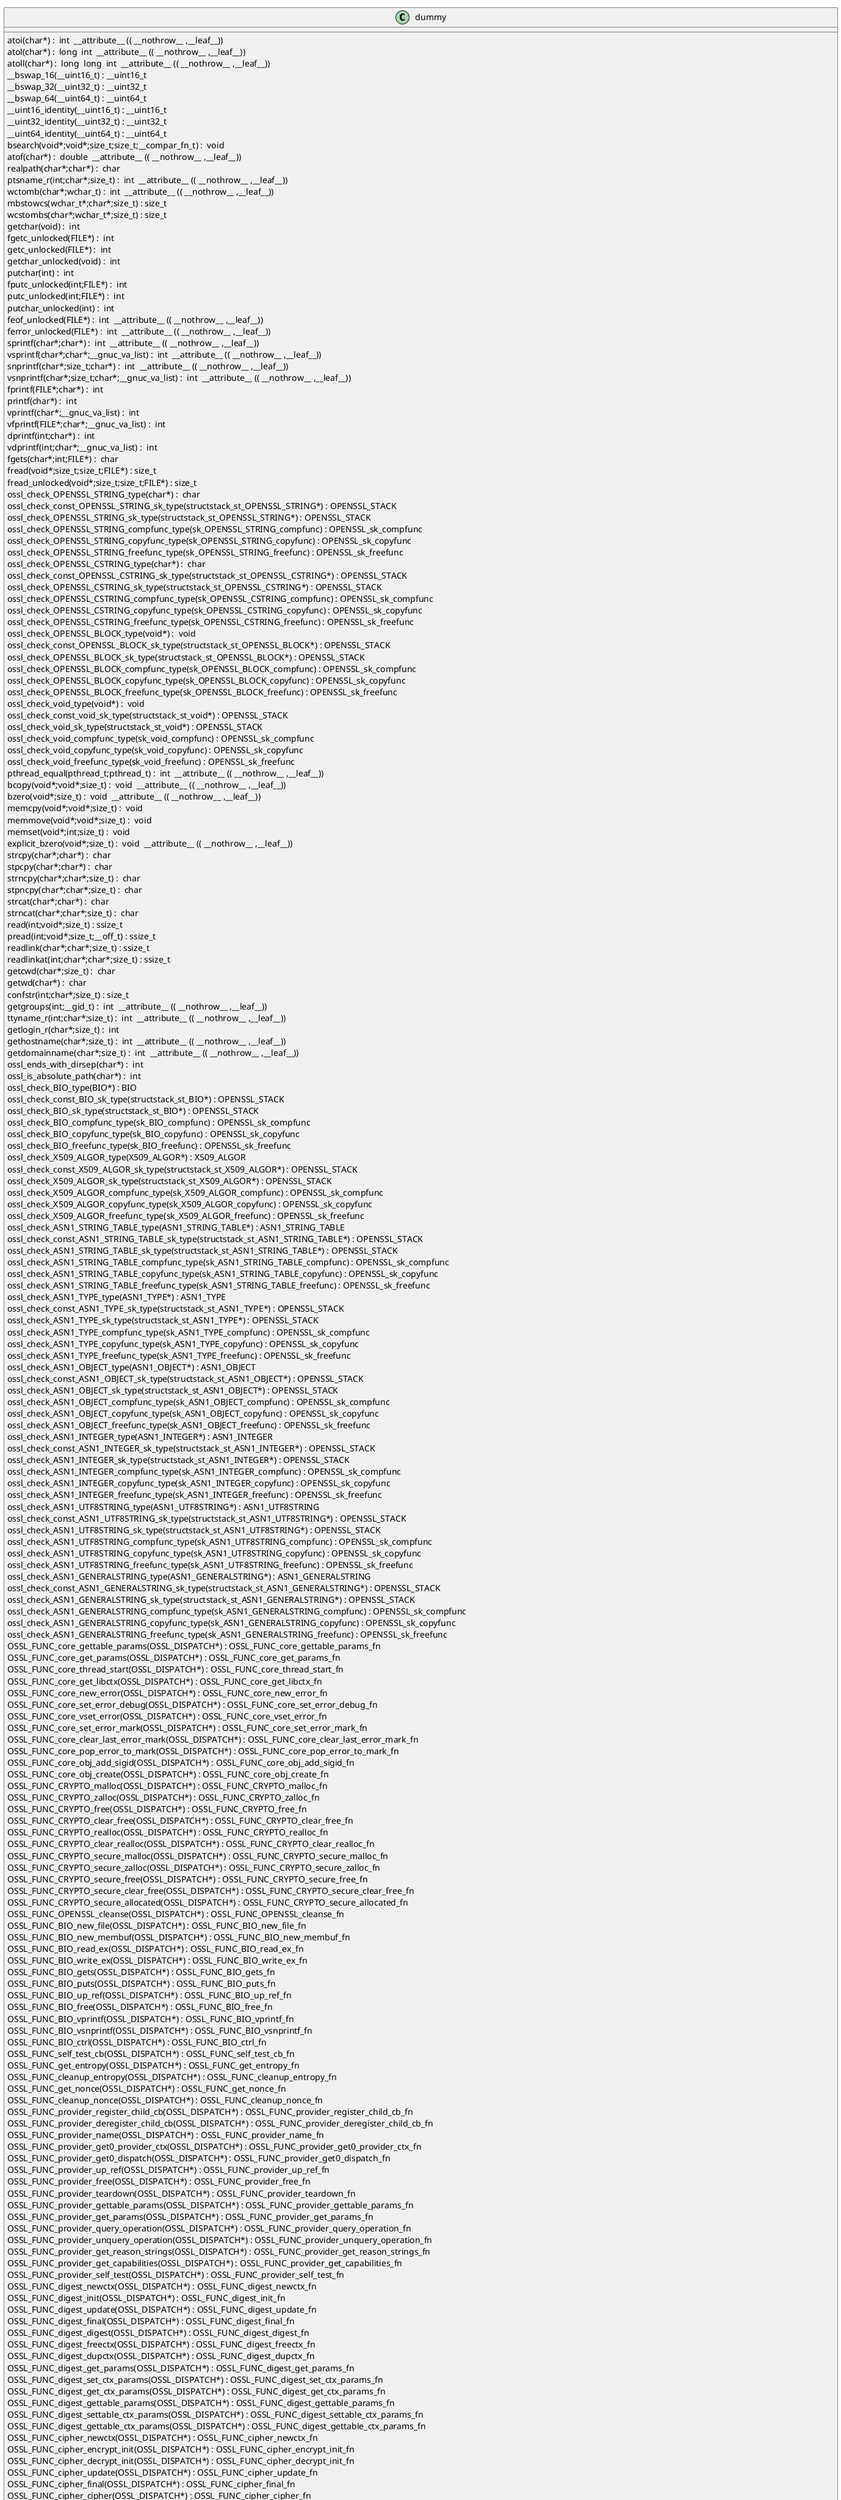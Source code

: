 @startuml
!pragma layout smetana
class dummy {
atoi(char*) :  int  __attribute__ (( __nothrow__ ,__leaf__)) [[[./../.././qc/crypto/threads_pthread.c.html#191]]]
atol(char*) :  long  int  __attribute__ (( __nothrow__ ,__leaf__)) [[[./../.././qc/crypto/threads_pthread.c.html#196]]]
atoll(char*) :  long  long  int  __attribute__ (( __nothrow__ ,__leaf__)) [[[./../.././qc/crypto/threads_pthread.c.html#203]]]
__bswap_16(__uint16_t) : __uint16_t [[[./../.././qc/crypto/threads_pthread.c.html#503]]]
__bswap_32(__uint32_t) : __uint32_t [[[./../.././qc/crypto/threads_pthread.c.html#518]]]
__bswap_64(__uint64_t) : __uint64_t [[[./../.././qc/crypto/threads_pthread.c.html#528]]]
__uint16_identity(__uint16_t) : __uint16_t [[[./../.././qc/crypto/threads_pthread.c.html#540]]]
__uint32_identity(__uint32_t) : __uint32_t [[[./../.././qc/crypto/threads_pthread.c.html#546]]]
__uint64_identity(__uint64_t) : __uint64_t [[[./../.././qc/crypto/threads_pthread.c.html#552]]]
bsearch(void*;void*;size_t;size_t;__compar_fn_t) :  void  [[[./../.././qc/crypto/threads_pthread.c.html#1220]]]
atof(char*) :  double  __attribute__ (( __nothrow__ ,__leaf__)) [[[./../.././qc/crypto/threads_pthread.c.html#1]]]
realpath(char*;char*) :  char  [[[./../.././qc/crypto/threads_pthread.c.html#1]]]
ptsname_r(int;char*;size_t) :  int  __attribute__ (( __nothrow__ ,__leaf__)) [[[./../.././qc/crypto/threads_pthread.c.html#1]]]
wctomb(char*;wchar_t) :  int  __attribute__ (( __nothrow__ ,__leaf__)) [[[./../.././qc/crypto/threads_pthread.c.html#1]]]
mbstowcs(wchar_t*;char*;size_t) : size_t [[[./../.././qc/crypto/threads_pthread.c.html#1]]]
wcstombs(char*;wchar_t*;size_t) : size_t [[[./../.././qc/crypto/threads_pthread.c.html#1]]]
getchar(void) :  int  [[[./../.././qc/crypto/threads_pthread.c.html#1]]]
fgetc_unlocked(FILE*) :  int  [[[./../.././qc/crypto/threads_pthread.c.html#1]]]
getc_unlocked(FILE*) :  int  [[[./../.././qc/crypto/threads_pthread.c.html#1]]]
getchar_unlocked(void) :  int  [[[./../.././qc/crypto/threads_pthread.c.html#1]]]
putchar(int) :  int  [[[./../.././qc/crypto/threads_pthread.c.html#1]]]
fputc_unlocked(int;FILE*) :  int  [[[./../.././qc/crypto/threads_pthread.c.html#1]]]
putc_unlocked(int;FILE*) :  int  [[[./../.././qc/crypto/threads_pthread.c.html#1]]]
putchar_unlocked(int) :  int  [[[./../.././qc/crypto/threads_pthread.c.html#1]]]
feof_unlocked(FILE*) :  int  __attribute__ (( __nothrow__ ,__leaf__)) [[[./../.././qc/crypto/threads_pthread.c.html#1]]]
ferror_unlocked(FILE*) :  int  __attribute__ (( __nothrow__ ,__leaf__)) [[[./../.././qc/crypto/threads_pthread.c.html#1]]]
sprintf(char*;char*) :  int  __attribute__ (( __nothrow__ ,__leaf__)) [[[./../.././qc/crypto/threads_pthread.c.html#1]]]
vsprintf(char*;char*;__gnuc_va_list) :  int  __attribute__ (( __nothrow__ ,__leaf__)) [[[./../.././qc/crypto/threads_pthread.c.html#1]]]
snprintf(char*;size_t;char*) :  int  __attribute__ (( __nothrow__ ,__leaf__)) [[[./../.././qc/crypto/threads_pthread.c.html#1]]]
vsnprintf(char*;size_t;char*;__gnuc_va_list) :  int  __attribute__ (( __nothrow__ ,__leaf__)) [[[./../.././qc/crypto/threads_pthread.c.html#1]]]
fprintf(FILE*;char*) :  int  [[[./../.././qc/crypto/threads_pthread.c.html#1]]]
printf(char*) :  int  [[[./../.././qc/crypto/threads_pthread.c.html#1]]]
vprintf(char*;__gnuc_va_list) :  int  [[[./../.././qc/crypto/threads_pthread.c.html#1]]]
vfprintf(FILE*;char*;__gnuc_va_list) :  int  [[[./../.././qc/crypto/threads_pthread.c.html#1]]]
dprintf(int;char*) :  int  [[[./../.././qc/crypto/threads_pthread.c.html#1]]]
vdprintf(int;char*;__gnuc_va_list) :  int  [[[./../.././qc/crypto/threads_pthread.c.html#1]]]
fgets(char*;int;FILE*) :  char  [[[./../.././qc/crypto/threads_pthread.c.html#1]]]
fread(void*;size_t;size_t;FILE*) : size_t [[[./../.././qc/crypto/threads_pthread.c.html#1]]]
fread_unlocked(void*;size_t;size_t;FILE*) : size_t [[[./../.././qc/crypto/threads_pthread.c.html#1]]]
ossl_check_OPENSSL_STRING_type(char*) :  char  [[[./../.././qc/crypto/threads_pthread.c.html#1]]]
ossl_check_const_OPENSSL_STRING_sk_type(structstack_st_OPENSSL_STRING*) : OPENSSL_STACK [[[./../.././qc/crypto/threads_pthread.c.html#1]]]
ossl_check_OPENSSL_STRING_sk_type(structstack_st_OPENSSL_STRING*) : OPENSSL_STACK [[[./../.././qc/crypto/threads_pthread.c.html#1]]]
ossl_check_OPENSSL_STRING_compfunc_type(sk_OPENSSL_STRING_compfunc) : OPENSSL_sk_compfunc [[[./../.././qc/crypto/threads_pthread.c.html#1]]]
ossl_check_OPENSSL_STRING_copyfunc_type(sk_OPENSSL_STRING_copyfunc) : OPENSSL_sk_copyfunc [[[./../.././qc/crypto/threads_pthread.c.html#1]]]
ossl_check_OPENSSL_STRING_freefunc_type(sk_OPENSSL_STRING_freefunc) : OPENSSL_sk_freefunc [[[./../.././qc/crypto/threads_pthread.c.html#1]]]
ossl_check_OPENSSL_CSTRING_type(char*) :  char  [[[./../.././qc/crypto/threads_pthread.c.html#1]]]
ossl_check_const_OPENSSL_CSTRING_sk_type(structstack_st_OPENSSL_CSTRING*) : OPENSSL_STACK [[[./../.././qc/crypto/threads_pthread.c.html#1]]]
ossl_check_OPENSSL_CSTRING_sk_type(structstack_st_OPENSSL_CSTRING*) : OPENSSL_STACK [[[./../.././qc/crypto/threads_pthread.c.html#1]]]
ossl_check_OPENSSL_CSTRING_compfunc_type(sk_OPENSSL_CSTRING_compfunc) : OPENSSL_sk_compfunc [[[./../.././qc/crypto/threads_pthread.c.html#1]]]
ossl_check_OPENSSL_CSTRING_copyfunc_type(sk_OPENSSL_CSTRING_copyfunc) : OPENSSL_sk_copyfunc [[[./../.././qc/crypto/threads_pthread.c.html#1]]]
ossl_check_OPENSSL_CSTRING_freefunc_type(sk_OPENSSL_CSTRING_freefunc) : OPENSSL_sk_freefunc [[[./../.././qc/crypto/threads_pthread.c.html#1]]]
ossl_check_OPENSSL_BLOCK_type(void*) :  void  [[[./../.././qc/crypto/threads_pthread.c.html#1]]]
ossl_check_const_OPENSSL_BLOCK_sk_type(structstack_st_OPENSSL_BLOCK*) : OPENSSL_STACK [[[./../.././qc/crypto/threads_pthread.c.html#1]]]
ossl_check_OPENSSL_BLOCK_sk_type(structstack_st_OPENSSL_BLOCK*) : OPENSSL_STACK [[[./../.././qc/crypto/threads_pthread.c.html#1]]]
ossl_check_OPENSSL_BLOCK_compfunc_type(sk_OPENSSL_BLOCK_compfunc) : OPENSSL_sk_compfunc [[[./../.././qc/crypto/threads_pthread.c.html#1]]]
ossl_check_OPENSSL_BLOCK_copyfunc_type(sk_OPENSSL_BLOCK_copyfunc) : OPENSSL_sk_copyfunc [[[./../.././qc/crypto/threads_pthread.c.html#1]]]
ossl_check_OPENSSL_BLOCK_freefunc_type(sk_OPENSSL_BLOCK_freefunc) : OPENSSL_sk_freefunc [[[./../.././qc/crypto/threads_pthread.c.html#1]]]
ossl_check_void_type(void*) :  void  [[[./../.././qc/crypto/threads_pthread.c.html#1]]]
ossl_check_const_void_sk_type(structstack_st_void*) : OPENSSL_STACK [[[./../.././qc/crypto/threads_pthread.c.html#1]]]
ossl_check_void_sk_type(structstack_st_void*) : OPENSSL_STACK [[[./../.././qc/crypto/threads_pthread.c.html#1]]]
ossl_check_void_compfunc_type(sk_void_compfunc) : OPENSSL_sk_compfunc [[[./../.././qc/crypto/threads_pthread.c.html#1]]]
ossl_check_void_copyfunc_type(sk_void_copyfunc) : OPENSSL_sk_copyfunc [[[./../.././qc/crypto/threads_pthread.c.html#1]]]
ossl_check_void_freefunc_type(sk_void_freefunc) : OPENSSL_sk_freefunc [[[./../.././qc/crypto/threads_pthread.c.html#1]]]
pthread_equal(pthread_t;pthread_t) :  int  __attribute__ (( __nothrow__ ,__leaf__)) [[[./../.././qc/crypto/threads_pthread.c.html#1]]]
bcopy(void*;void*;size_t) :  void  __attribute__ (( __nothrow__ ,__leaf__)) [[[./../.././qc/crypto/threads_pthread.c.html#1]]]
bzero(void*;size_t) :  void  __attribute__ (( __nothrow__ ,__leaf__)) [[[./../.././qc/crypto/threads_pthread.c.html#1]]]
memcpy(void*;void*;size_t) :  void  [[[./../.././qc/crypto/threads_pthread.c.html#1]]]
memmove(void*;void*;size_t) :  void  [[[./../.././qc/crypto/threads_pthread.c.html#1]]]
memset(void*;int;size_t) :  void  [[[./../.././qc/crypto/threads_pthread.c.html#1]]]
explicit_bzero(void*;size_t) :  void  __attribute__ (( __nothrow__ ,__leaf__)) [[[./../.././qc/crypto/threads_pthread.c.html#1]]]
strcpy(char*;char*) :  char  [[[./../.././qc/crypto/threads_pthread.c.html#1]]]
stpcpy(char*;char*) :  char  [[[./../.././qc/crypto/threads_pthread.c.html#1]]]
strncpy(char*;char*;size_t) :  char  [[[./../.././qc/crypto/threads_pthread.c.html#1]]]
stpncpy(char*;char*;size_t) :  char  [[[./../.././qc/crypto/threads_pthread.c.html#1]]]
strcat(char*;char*) :  char  [[[./../.././qc/crypto/threads_pthread.c.html#1]]]
strncat(char*;char*;size_t) :  char  [[[./../.././qc/crypto/threads_pthread.c.html#1]]]
read(int;void*;size_t) : ssize_t [[[./../.././qc/crypto/threads_pthread.c.html#1]]]
pread(int;void*;size_t;__off_t) : ssize_t [[[./../.././qc/crypto/threads_pthread.c.html#1]]]
readlink(char*;char*;size_t) : ssize_t [[[./../.././qc/crypto/threads_pthread.c.html#1]]]
readlinkat(int;char*;char*;size_t) : ssize_t [[[./../.././qc/crypto/threads_pthread.c.html#1]]]
getcwd(char*;size_t) :  char  [[[./../.././qc/crypto/threads_pthread.c.html#1]]]
getwd(char*) :  char  [[[./../.././qc/crypto/threads_pthread.c.html#1]]]
confstr(int;char*;size_t) : size_t [[[./../.././qc/crypto/threads_pthread.c.html#1]]]
getgroups(int;__gid_t) :  int  __attribute__ (( __nothrow__ ,__leaf__)) [[[./../.././qc/crypto/threads_pthread.c.html#1]]]
ttyname_r(int;char*;size_t) :  int  __attribute__ (( __nothrow__ ,__leaf__)) [[[./../.././qc/crypto/threads_pthread.c.html#1]]]
getlogin_r(char*;size_t) :  int  [[[./../.././qc/crypto/threads_pthread.c.html#1]]]
gethostname(char*;size_t) :  int  __attribute__ (( __nothrow__ ,__leaf__)) [[[./../.././qc/crypto/threads_pthread.c.html#1]]]
getdomainname(char*;size_t) :  int  __attribute__ (( __nothrow__ ,__leaf__)) [[[./../.././qc/crypto/threads_pthread.c.html#1]]]
ossl_ends_with_dirsep(char*) :  int  [[[./../.././qc/crypto/threads_pthread.c.html#1]]]
ossl_is_absolute_path(char*) :  int  [[[./../.././qc/crypto/threads_pthread.c.html#1]]]
ossl_check_BIO_type(BIO*) : BIO [[[./../.././qc/crypto/threads_pthread.c.html#1]]]
ossl_check_const_BIO_sk_type(structstack_st_BIO*) : OPENSSL_STACK [[[./../.././qc/crypto/threads_pthread.c.html#1]]]
ossl_check_BIO_sk_type(structstack_st_BIO*) : OPENSSL_STACK [[[./../.././qc/crypto/threads_pthread.c.html#1]]]
ossl_check_BIO_compfunc_type(sk_BIO_compfunc) : OPENSSL_sk_compfunc [[[./../.././qc/crypto/threads_pthread.c.html#1]]]
ossl_check_BIO_copyfunc_type(sk_BIO_copyfunc) : OPENSSL_sk_copyfunc [[[./../.././qc/crypto/threads_pthread.c.html#1]]]
ossl_check_BIO_freefunc_type(sk_BIO_freefunc) : OPENSSL_sk_freefunc [[[./../.././qc/crypto/threads_pthread.c.html#1]]]
ossl_check_X509_ALGOR_type(X509_ALGOR*) : X509_ALGOR [[[./../.././qc/crypto/threads_pthread.c.html#1]]]
ossl_check_const_X509_ALGOR_sk_type(structstack_st_X509_ALGOR*) : OPENSSL_STACK [[[./../.././qc/crypto/threads_pthread.c.html#1]]]
ossl_check_X509_ALGOR_sk_type(structstack_st_X509_ALGOR*) : OPENSSL_STACK [[[./../.././qc/crypto/threads_pthread.c.html#1]]]
ossl_check_X509_ALGOR_compfunc_type(sk_X509_ALGOR_compfunc) : OPENSSL_sk_compfunc [[[./../.././qc/crypto/threads_pthread.c.html#1]]]
ossl_check_X509_ALGOR_copyfunc_type(sk_X509_ALGOR_copyfunc) : OPENSSL_sk_copyfunc [[[./../.././qc/crypto/threads_pthread.c.html#1]]]
ossl_check_X509_ALGOR_freefunc_type(sk_X509_ALGOR_freefunc) : OPENSSL_sk_freefunc [[[./../.././qc/crypto/threads_pthread.c.html#1]]]
ossl_check_ASN1_STRING_TABLE_type(ASN1_STRING_TABLE*) : ASN1_STRING_TABLE [[[./../.././qc/crypto/threads_pthread.c.html#1]]]
ossl_check_const_ASN1_STRING_TABLE_sk_type(structstack_st_ASN1_STRING_TABLE*) : OPENSSL_STACK [[[./../.././qc/crypto/threads_pthread.c.html#1]]]
ossl_check_ASN1_STRING_TABLE_sk_type(structstack_st_ASN1_STRING_TABLE*) : OPENSSL_STACK [[[./../.././qc/crypto/threads_pthread.c.html#1]]]
ossl_check_ASN1_STRING_TABLE_compfunc_type(sk_ASN1_STRING_TABLE_compfunc) : OPENSSL_sk_compfunc [[[./../.././qc/crypto/threads_pthread.c.html#1]]]
ossl_check_ASN1_STRING_TABLE_copyfunc_type(sk_ASN1_STRING_TABLE_copyfunc) : OPENSSL_sk_copyfunc [[[./../.././qc/crypto/threads_pthread.c.html#1]]]
ossl_check_ASN1_STRING_TABLE_freefunc_type(sk_ASN1_STRING_TABLE_freefunc) : OPENSSL_sk_freefunc [[[./../.././qc/crypto/threads_pthread.c.html#1]]]
ossl_check_ASN1_TYPE_type(ASN1_TYPE*) : ASN1_TYPE [[[./../.././qc/crypto/threads_pthread.c.html#1]]]
ossl_check_const_ASN1_TYPE_sk_type(structstack_st_ASN1_TYPE*) : OPENSSL_STACK [[[./../.././qc/crypto/threads_pthread.c.html#1]]]
ossl_check_ASN1_TYPE_sk_type(structstack_st_ASN1_TYPE*) : OPENSSL_STACK [[[./../.././qc/crypto/threads_pthread.c.html#1]]]
ossl_check_ASN1_TYPE_compfunc_type(sk_ASN1_TYPE_compfunc) : OPENSSL_sk_compfunc [[[./../.././qc/crypto/threads_pthread.c.html#1]]]
ossl_check_ASN1_TYPE_copyfunc_type(sk_ASN1_TYPE_copyfunc) : OPENSSL_sk_copyfunc [[[./../.././qc/crypto/threads_pthread.c.html#1]]]
ossl_check_ASN1_TYPE_freefunc_type(sk_ASN1_TYPE_freefunc) : OPENSSL_sk_freefunc [[[./../.././qc/crypto/threads_pthread.c.html#1]]]
ossl_check_ASN1_OBJECT_type(ASN1_OBJECT*) : ASN1_OBJECT [[[./../.././qc/crypto/threads_pthread.c.html#1]]]
ossl_check_const_ASN1_OBJECT_sk_type(structstack_st_ASN1_OBJECT*) : OPENSSL_STACK [[[./../.././qc/crypto/threads_pthread.c.html#1]]]
ossl_check_ASN1_OBJECT_sk_type(structstack_st_ASN1_OBJECT*) : OPENSSL_STACK [[[./../.././qc/crypto/threads_pthread.c.html#1]]]
ossl_check_ASN1_OBJECT_compfunc_type(sk_ASN1_OBJECT_compfunc) : OPENSSL_sk_compfunc [[[./../.././qc/crypto/threads_pthread.c.html#1]]]
ossl_check_ASN1_OBJECT_copyfunc_type(sk_ASN1_OBJECT_copyfunc) : OPENSSL_sk_copyfunc [[[./../.././qc/crypto/threads_pthread.c.html#1]]]
ossl_check_ASN1_OBJECT_freefunc_type(sk_ASN1_OBJECT_freefunc) : OPENSSL_sk_freefunc [[[./../.././qc/crypto/threads_pthread.c.html#1]]]
ossl_check_ASN1_INTEGER_type(ASN1_INTEGER*) : ASN1_INTEGER [[[./../.././qc/crypto/threads_pthread.c.html#1]]]
ossl_check_const_ASN1_INTEGER_sk_type(structstack_st_ASN1_INTEGER*) : OPENSSL_STACK [[[./../.././qc/crypto/threads_pthread.c.html#1]]]
ossl_check_ASN1_INTEGER_sk_type(structstack_st_ASN1_INTEGER*) : OPENSSL_STACK [[[./../.././qc/crypto/threads_pthread.c.html#1]]]
ossl_check_ASN1_INTEGER_compfunc_type(sk_ASN1_INTEGER_compfunc) : OPENSSL_sk_compfunc [[[./../.././qc/crypto/threads_pthread.c.html#1]]]
ossl_check_ASN1_INTEGER_copyfunc_type(sk_ASN1_INTEGER_copyfunc) : OPENSSL_sk_copyfunc [[[./../.././qc/crypto/threads_pthread.c.html#1]]]
ossl_check_ASN1_INTEGER_freefunc_type(sk_ASN1_INTEGER_freefunc) : OPENSSL_sk_freefunc [[[./../.././qc/crypto/threads_pthread.c.html#1]]]
ossl_check_ASN1_UTF8STRING_type(ASN1_UTF8STRING*) : ASN1_UTF8STRING [[[./../.././qc/crypto/threads_pthread.c.html#1]]]
ossl_check_const_ASN1_UTF8STRING_sk_type(structstack_st_ASN1_UTF8STRING*) : OPENSSL_STACK [[[./../.././qc/crypto/threads_pthread.c.html#1]]]
ossl_check_ASN1_UTF8STRING_sk_type(structstack_st_ASN1_UTF8STRING*) : OPENSSL_STACK [[[./../.././qc/crypto/threads_pthread.c.html#1]]]
ossl_check_ASN1_UTF8STRING_compfunc_type(sk_ASN1_UTF8STRING_compfunc) : OPENSSL_sk_compfunc [[[./../.././qc/crypto/threads_pthread.c.html#1]]]
ossl_check_ASN1_UTF8STRING_copyfunc_type(sk_ASN1_UTF8STRING_copyfunc) : OPENSSL_sk_copyfunc [[[./../.././qc/crypto/threads_pthread.c.html#1]]]
ossl_check_ASN1_UTF8STRING_freefunc_type(sk_ASN1_UTF8STRING_freefunc) : OPENSSL_sk_freefunc [[[./../.././qc/crypto/threads_pthread.c.html#1]]]
ossl_check_ASN1_GENERALSTRING_type(ASN1_GENERALSTRING*) : ASN1_GENERALSTRING [[[./../.././qc/crypto/threads_pthread.c.html#1]]]
ossl_check_const_ASN1_GENERALSTRING_sk_type(structstack_st_ASN1_GENERALSTRING*) : OPENSSL_STACK [[[./../.././qc/crypto/threads_pthread.c.html#1]]]
ossl_check_ASN1_GENERALSTRING_sk_type(structstack_st_ASN1_GENERALSTRING*) : OPENSSL_STACK [[[./../.././qc/crypto/threads_pthread.c.html#1]]]
ossl_check_ASN1_GENERALSTRING_compfunc_type(sk_ASN1_GENERALSTRING_compfunc) : OPENSSL_sk_compfunc [[[./../.././qc/crypto/threads_pthread.c.html#1]]]
ossl_check_ASN1_GENERALSTRING_copyfunc_type(sk_ASN1_GENERALSTRING_copyfunc) : OPENSSL_sk_copyfunc [[[./../.././qc/crypto/threads_pthread.c.html#1]]]
ossl_check_ASN1_GENERALSTRING_freefunc_type(sk_ASN1_GENERALSTRING_freefunc) : OPENSSL_sk_freefunc [[[./../.././qc/crypto/threads_pthread.c.html#1]]]
OSSL_FUNC_core_gettable_params(OSSL_DISPATCH*) : OSSL_FUNC_core_gettable_params_fn [[[./../.././qc/crypto/threads_pthread.c.html#1]]]
OSSL_FUNC_core_get_params(OSSL_DISPATCH*) : OSSL_FUNC_core_get_params_fn [[[./../.././qc/crypto/threads_pthread.c.html#1]]]
OSSL_FUNC_core_thread_start(OSSL_DISPATCH*) : OSSL_FUNC_core_thread_start_fn [[[./../.././qc/crypto/threads_pthread.c.html#1]]]
OSSL_FUNC_core_get_libctx(OSSL_DISPATCH*) : OSSL_FUNC_core_get_libctx_fn [[[./../.././qc/crypto/threads_pthread.c.html#1]]]
OSSL_FUNC_core_new_error(OSSL_DISPATCH*) : OSSL_FUNC_core_new_error_fn [[[./../.././qc/crypto/threads_pthread.c.html#1]]]
OSSL_FUNC_core_set_error_debug(OSSL_DISPATCH*) : OSSL_FUNC_core_set_error_debug_fn [[[./../.././qc/crypto/threads_pthread.c.html#1]]]
OSSL_FUNC_core_vset_error(OSSL_DISPATCH*) : OSSL_FUNC_core_vset_error_fn [[[./../.././qc/crypto/threads_pthread.c.html#1]]]
OSSL_FUNC_core_set_error_mark(OSSL_DISPATCH*) : OSSL_FUNC_core_set_error_mark_fn [[[./../.././qc/crypto/threads_pthread.c.html#1]]]
OSSL_FUNC_core_clear_last_error_mark(OSSL_DISPATCH*) : OSSL_FUNC_core_clear_last_error_mark_fn [[[./../.././qc/crypto/threads_pthread.c.html#1]]]
OSSL_FUNC_core_pop_error_to_mark(OSSL_DISPATCH*) : OSSL_FUNC_core_pop_error_to_mark_fn [[[./../.././qc/crypto/threads_pthread.c.html#1]]]
OSSL_FUNC_core_obj_add_sigid(OSSL_DISPATCH*) : OSSL_FUNC_core_obj_add_sigid_fn [[[./../.././qc/crypto/threads_pthread.c.html#1]]]
OSSL_FUNC_core_obj_create(OSSL_DISPATCH*) : OSSL_FUNC_core_obj_create_fn [[[./../.././qc/crypto/threads_pthread.c.html#1]]]
OSSL_FUNC_CRYPTO_malloc(OSSL_DISPATCH*) : OSSL_FUNC_CRYPTO_malloc_fn [[[./../.././qc/crypto/threads_pthread.c.html#1]]]
OSSL_FUNC_CRYPTO_zalloc(OSSL_DISPATCH*) : OSSL_FUNC_CRYPTO_zalloc_fn [[[./../.././qc/crypto/threads_pthread.c.html#1]]]
OSSL_FUNC_CRYPTO_free(OSSL_DISPATCH*) : OSSL_FUNC_CRYPTO_free_fn [[[./../.././qc/crypto/threads_pthread.c.html#1]]]
OSSL_FUNC_CRYPTO_clear_free(OSSL_DISPATCH*) : OSSL_FUNC_CRYPTO_clear_free_fn [[[./../.././qc/crypto/threads_pthread.c.html#1]]]
OSSL_FUNC_CRYPTO_realloc(OSSL_DISPATCH*) : OSSL_FUNC_CRYPTO_realloc_fn [[[./../.././qc/crypto/threads_pthread.c.html#1]]]
OSSL_FUNC_CRYPTO_clear_realloc(OSSL_DISPATCH*) : OSSL_FUNC_CRYPTO_clear_realloc_fn [[[./../.././qc/crypto/threads_pthread.c.html#1]]]
OSSL_FUNC_CRYPTO_secure_malloc(OSSL_DISPATCH*) : OSSL_FUNC_CRYPTO_secure_malloc_fn [[[./../.././qc/crypto/threads_pthread.c.html#1]]]
OSSL_FUNC_CRYPTO_secure_zalloc(OSSL_DISPATCH*) : OSSL_FUNC_CRYPTO_secure_zalloc_fn [[[./../.././qc/crypto/threads_pthread.c.html#1]]]
OSSL_FUNC_CRYPTO_secure_free(OSSL_DISPATCH*) : OSSL_FUNC_CRYPTO_secure_free_fn [[[./../.././qc/crypto/threads_pthread.c.html#1]]]
OSSL_FUNC_CRYPTO_secure_clear_free(OSSL_DISPATCH*) : OSSL_FUNC_CRYPTO_secure_clear_free_fn [[[./../.././qc/crypto/threads_pthread.c.html#1]]]
OSSL_FUNC_CRYPTO_secure_allocated(OSSL_DISPATCH*) : OSSL_FUNC_CRYPTO_secure_allocated_fn [[[./../.././qc/crypto/threads_pthread.c.html#1]]]
OSSL_FUNC_OPENSSL_cleanse(OSSL_DISPATCH*) : OSSL_FUNC_OPENSSL_cleanse_fn [[[./../.././qc/crypto/threads_pthread.c.html#1]]]
OSSL_FUNC_BIO_new_file(OSSL_DISPATCH*) : OSSL_FUNC_BIO_new_file_fn [[[./../.././qc/crypto/threads_pthread.c.html#1]]]
OSSL_FUNC_BIO_new_membuf(OSSL_DISPATCH*) : OSSL_FUNC_BIO_new_membuf_fn [[[./../.././qc/crypto/threads_pthread.c.html#1]]]
OSSL_FUNC_BIO_read_ex(OSSL_DISPATCH*) : OSSL_FUNC_BIO_read_ex_fn [[[./../.././qc/crypto/threads_pthread.c.html#1]]]
OSSL_FUNC_BIO_write_ex(OSSL_DISPATCH*) : OSSL_FUNC_BIO_write_ex_fn [[[./../.././qc/crypto/threads_pthread.c.html#1]]]
OSSL_FUNC_BIO_gets(OSSL_DISPATCH*) : OSSL_FUNC_BIO_gets_fn [[[./../.././qc/crypto/threads_pthread.c.html#1]]]
OSSL_FUNC_BIO_puts(OSSL_DISPATCH*) : OSSL_FUNC_BIO_puts_fn [[[./../.././qc/crypto/threads_pthread.c.html#1]]]
OSSL_FUNC_BIO_up_ref(OSSL_DISPATCH*) : OSSL_FUNC_BIO_up_ref_fn [[[./../.././qc/crypto/threads_pthread.c.html#1]]]
OSSL_FUNC_BIO_free(OSSL_DISPATCH*) : OSSL_FUNC_BIO_free_fn [[[./../.././qc/crypto/threads_pthread.c.html#1]]]
OSSL_FUNC_BIO_vprintf(OSSL_DISPATCH*) : OSSL_FUNC_BIO_vprintf_fn [[[./../.././qc/crypto/threads_pthread.c.html#1]]]
OSSL_FUNC_BIO_vsnprintf(OSSL_DISPATCH*) : OSSL_FUNC_BIO_vsnprintf_fn [[[./../.././qc/crypto/threads_pthread.c.html#1]]]
OSSL_FUNC_BIO_ctrl(OSSL_DISPATCH*) : OSSL_FUNC_BIO_ctrl_fn [[[./../.././qc/crypto/threads_pthread.c.html#1]]]
OSSL_FUNC_self_test_cb(OSSL_DISPATCH*) : OSSL_FUNC_self_test_cb_fn [[[./../.././qc/crypto/threads_pthread.c.html#1]]]
OSSL_FUNC_get_entropy(OSSL_DISPATCH*) : OSSL_FUNC_get_entropy_fn [[[./../.././qc/crypto/threads_pthread.c.html#1]]]
OSSL_FUNC_cleanup_entropy(OSSL_DISPATCH*) : OSSL_FUNC_cleanup_entropy_fn [[[./../.././qc/crypto/threads_pthread.c.html#1]]]
OSSL_FUNC_get_nonce(OSSL_DISPATCH*) : OSSL_FUNC_get_nonce_fn [[[./../.././qc/crypto/threads_pthread.c.html#1]]]
OSSL_FUNC_cleanup_nonce(OSSL_DISPATCH*) : OSSL_FUNC_cleanup_nonce_fn [[[./../.././qc/crypto/threads_pthread.c.html#1]]]
OSSL_FUNC_provider_register_child_cb(OSSL_DISPATCH*) : OSSL_FUNC_provider_register_child_cb_fn [[[./../.././qc/crypto/threads_pthread.c.html#1]]]
OSSL_FUNC_provider_deregister_child_cb(OSSL_DISPATCH*) : OSSL_FUNC_provider_deregister_child_cb_fn [[[./../.././qc/crypto/threads_pthread.c.html#1]]]
OSSL_FUNC_provider_name(OSSL_DISPATCH*) : OSSL_FUNC_provider_name_fn [[[./../.././qc/crypto/threads_pthread.c.html#1]]]
OSSL_FUNC_provider_get0_provider_ctx(OSSL_DISPATCH*) : OSSL_FUNC_provider_get0_provider_ctx_fn [[[./../.././qc/crypto/threads_pthread.c.html#1]]]
OSSL_FUNC_provider_get0_dispatch(OSSL_DISPATCH*) : OSSL_FUNC_provider_get0_dispatch_fn [[[./../.././qc/crypto/threads_pthread.c.html#1]]]
OSSL_FUNC_provider_up_ref(OSSL_DISPATCH*) : OSSL_FUNC_provider_up_ref_fn [[[./../.././qc/crypto/threads_pthread.c.html#1]]]
OSSL_FUNC_provider_free(OSSL_DISPATCH*) : OSSL_FUNC_provider_free_fn [[[./../.././qc/crypto/threads_pthread.c.html#1]]]
OSSL_FUNC_provider_teardown(OSSL_DISPATCH*) : OSSL_FUNC_provider_teardown_fn [[[./../.././qc/crypto/threads_pthread.c.html#1]]]
OSSL_FUNC_provider_gettable_params(OSSL_DISPATCH*) : OSSL_FUNC_provider_gettable_params_fn [[[./../.././qc/crypto/threads_pthread.c.html#1]]]
OSSL_FUNC_provider_get_params(OSSL_DISPATCH*) : OSSL_FUNC_provider_get_params_fn [[[./../.././qc/crypto/threads_pthread.c.html#1]]]
OSSL_FUNC_provider_query_operation(OSSL_DISPATCH*) : OSSL_FUNC_provider_query_operation_fn [[[./../.././qc/crypto/threads_pthread.c.html#1]]]
OSSL_FUNC_provider_unquery_operation(OSSL_DISPATCH*) : OSSL_FUNC_provider_unquery_operation_fn [[[./../.././qc/crypto/threads_pthread.c.html#1]]]
OSSL_FUNC_provider_get_reason_strings(OSSL_DISPATCH*) : OSSL_FUNC_provider_get_reason_strings_fn [[[./../.././qc/crypto/threads_pthread.c.html#1]]]
OSSL_FUNC_provider_get_capabilities(OSSL_DISPATCH*) : OSSL_FUNC_provider_get_capabilities_fn [[[./../.././qc/crypto/threads_pthread.c.html#1]]]
OSSL_FUNC_provider_self_test(OSSL_DISPATCH*) : OSSL_FUNC_provider_self_test_fn [[[./../.././qc/crypto/threads_pthread.c.html#1]]]
OSSL_FUNC_digest_newctx(OSSL_DISPATCH*) : OSSL_FUNC_digest_newctx_fn [[[./../.././qc/crypto/threads_pthread.c.html#1]]]
OSSL_FUNC_digest_init(OSSL_DISPATCH*) : OSSL_FUNC_digest_init_fn [[[./../.././qc/crypto/threads_pthread.c.html#1]]]
OSSL_FUNC_digest_update(OSSL_DISPATCH*) : OSSL_FUNC_digest_update_fn [[[./../.././qc/crypto/threads_pthread.c.html#1]]]
OSSL_FUNC_digest_final(OSSL_DISPATCH*) : OSSL_FUNC_digest_final_fn [[[./../.././qc/crypto/threads_pthread.c.html#1]]]
OSSL_FUNC_digest_digest(OSSL_DISPATCH*) : OSSL_FUNC_digest_digest_fn [[[./../.././qc/crypto/threads_pthread.c.html#1]]]
OSSL_FUNC_digest_freectx(OSSL_DISPATCH*) : OSSL_FUNC_digest_freectx_fn [[[./../.././qc/crypto/threads_pthread.c.html#1]]]
OSSL_FUNC_digest_dupctx(OSSL_DISPATCH*) : OSSL_FUNC_digest_dupctx_fn [[[./../.././qc/crypto/threads_pthread.c.html#1]]]
OSSL_FUNC_digest_get_params(OSSL_DISPATCH*) : OSSL_FUNC_digest_get_params_fn [[[./../.././qc/crypto/threads_pthread.c.html#1]]]
OSSL_FUNC_digest_set_ctx_params(OSSL_DISPATCH*) : OSSL_FUNC_digest_set_ctx_params_fn [[[./../.././qc/crypto/threads_pthread.c.html#1]]]
OSSL_FUNC_digest_get_ctx_params(OSSL_DISPATCH*) : OSSL_FUNC_digest_get_ctx_params_fn [[[./../.././qc/crypto/threads_pthread.c.html#1]]]
OSSL_FUNC_digest_gettable_params(OSSL_DISPATCH*) : OSSL_FUNC_digest_gettable_params_fn [[[./../.././qc/crypto/threads_pthread.c.html#1]]]
OSSL_FUNC_digest_settable_ctx_params(OSSL_DISPATCH*) : OSSL_FUNC_digest_settable_ctx_params_fn [[[./../.././qc/crypto/threads_pthread.c.html#1]]]
OSSL_FUNC_digest_gettable_ctx_params(OSSL_DISPATCH*) : OSSL_FUNC_digest_gettable_ctx_params_fn [[[./../.././qc/crypto/threads_pthread.c.html#1]]]
OSSL_FUNC_cipher_newctx(OSSL_DISPATCH*) : OSSL_FUNC_cipher_newctx_fn [[[./../.././qc/crypto/threads_pthread.c.html#1]]]
OSSL_FUNC_cipher_encrypt_init(OSSL_DISPATCH*) : OSSL_FUNC_cipher_encrypt_init_fn [[[./../.././qc/crypto/threads_pthread.c.html#1]]]
OSSL_FUNC_cipher_decrypt_init(OSSL_DISPATCH*) : OSSL_FUNC_cipher_decrypt_init_fn [[[./../.././qc/crypto/threads_pthread.c.html#1]]]
OSSL_FUNC_cipher_update(OSSL_DISPATCH*) : OSSL_FUNC_cipher_update_fn [[[./../.././qc/crypto/threads_pthread.c.html#1]]]
OSSL_FUNC_cipher_final(OSSL_DISPATCH*) : OSSL_FUNC_cipher_final_fn [[[./../.././qc/crypto/threads_pthread.c.html#1]]]
OSSL_FUNC_cipher_cipher(OSSL_DISPATCH*) : OSSL_FUNC_cipher_cipher_fn [[[./../.././qc/crypto/threads_pthread.c.html#1]]]
OSSL_FUNC_cipher_freectx(OSSL_DISPATCH*) : OSSL_FUNC_cipher_freectx_fn [[[./../.././qc/crypto/threads_pthread.c.html#1]]]
OSSL_FUNC_cipher_dupctx(OSSL_DISPATCH*) : OSSL_FUNC_cipher_dupctx_fn [[[./../.././qc/crypto/threads_pthread.c.html#1]]]
OSSL_FUNC_cipher_get_params(OSSL_DISPATCH*) : OSSL_FUNC_cipher_get_params_fn [[[./../.././qc/crypto/threads_pthread.c.html#1]]]
OSSL_FUNC_cipher_get_ctx_params(OSSL_DISPATCH*) : OSSL_FUNC_cipher_get_ctx_params_fn [[[./../.././qc/crypto/threads_pthread.c.html#1]]]
OSSL_FUNC_cipher_set_ctx_params(OSSL_DISPATCH*) : OSSL_FUNC_cipher_set_ctx_params_fn [[[./../.././qc/crypto/threads_pthread.c.html#1]]]
OSSL_FUNC_cipher_gettable_params(OSSL_DISPATCH*) : OSSL_FUNC_cipher_gettable_params_fn [[[./../.././qc/crypto/threads_pthread.c.html#1]]]
OSSL_FUNC_cipher_settable_ctx_params(OSSL_DISPATCH*) : OSSL_FUNC_cipher_settable_ctx_params_fn [[[./../.././qc/crypto/threads_pthread.c.html#1]]]
OSSL_FUNC_cipher_gettable_ctx_params(OSSL_DISPATCH*) : OSSL_FUNC_cipher_gettable_ctx_params_fn [[[./../.././qc/crypto/threads_pthread.c.html#1]]]
OSSL_FUNC_mac_newctx(OSSL_DISPATCH*) : OSSL_FUNC_mac_newctx_fn [[[./../.././qc/crypto/threads_pthread.c.html#1]]]
OSSL_FUNC_mac_dupctx(OSSL_DISPATCH*) : OSSL_FUNC_mac_dupctx_fn [[[./../.././qc/crypto/threads_pthread.c.html#1]]]
OSSL_FUNC_mac_freectx(OSSL_DISPATCH*) : OSSL_FUNC_mac_freectx_fn [[[./../.././qc/crypto/threads_pthread.c.html#1]]]
OSSL_FUNC_mac_init(OSSL_DISPATCH*) : OSSL_FUNC_mac_init_fn [[[./../.././qc/crypto/threads_pthread.c.html#1]]]
OSSL_FUNC_mac_update(OSSL_DISPATCH*) : OSSL_FUNC_mac_update_fn [[[./../.././qc/crypto/threads_pthread.c.html#1]]]
OSSL_FUNC_mac_final(OSSL_DISPATCH*) : OSSL_FUNC_mac_final_fn [[[./../.././qc/crypto/threads_pthread.c.html#1]]]
OSSL_FUNC_mac_gettable_params(OSSL_DISPATCH*) : OSSL_FUNC_mac_gettable_params_fn [[[./../.././qc/crypto/threads_pthread.c.html#1]]]
OSSL_FUNC_mac_gettable_ctx_params(OSSL_DISPATCH*) : OSSL_FUNC_mac_gettable_ctx_params_fn [[[./../.././qc/crypto/threads_pthread.c.html#1]]]
OSSL_FUNC_mac_settable_ctx_params(OSSL_DISPATCH*) : OSSL_FUNC_mac_settable_ctx_params_fn [[[./../.././qc/crypto/threads_pthread.c.html#1]]]
OSSL_FUNC_mac_get_params(OSSL_DISPATCH*) : OSSL_FUNC_mac_get_params_fn [[[./../.././qc/crypto/threads_pthread.c.html#1]]]
OSSL_FUNC_mac_get_ctx_params(OSSL_DISPATCH*) : OSSL_FUNC_mac_get_ctx_params_fn [[[./../.././qc/crypto/threads_pthread.c.html#1]]]
OSSL_FUNC_mac_set_ctx_params(OSSL_DISPATCH*) : OSSL_FUNC_mac_set_ctx_params_fn [[[./../.././qc/crypto/threads_pthread.c.html#1]]]
OSSL_FUNC_kdf_newctx(OSSL_DISPATCH*) : OSSL_FUNC_kdf_newctx_fn [[[./../.././qc/crypto/threads_pthread.c.html#1]]]
OSSL_FUNC_kdf_dupctx(OSSL_DISPATCH*) : OSSL_FUNC_kdf_dupctx_fn [[[./../.././qc/crypto/threads_pthread.c.html#1]]]
OSSL_FUNC_kdf_freectx(OSSL_DISPATCH*) : OSSL_FUNC_kdf_freectx_fn [[[./../.././qc/crypto/threads_pthread.c.html#1]]]
OSSL_FUNC_kdf_reset(OSSL_DISPATCH*) : OSSL_FUNC_kdf_reset_fn [[[./../.././qc/crypto/threads_pthread.c.html#1]]]
OSSL_FUNC_kdf_derive(OSSL_DISPATCH*) : OSSL_FUNC_kdf_derive_fn [[[./../.././qc/crypto/threads_pthread.c.html#1]]]
OSSL_FUNC_kdf_gettable_params(OSSL_DISPATCH*) : OSSL_FUNC_kdf_gettable_params_fn [[[./../.././qc/crypto/threads_pthread.c.html#1]]]
OSSL_FUNC_kdf_gettable_ctx_params(OSSL_DISPATCH*) : OSSL_FUNC_kdf_gettable_ctx_params_fn [[[./../.././qc/crypto/threads_pthread.c.html#1]]]
OSSL_FUNC_kdf_settable_ctx_params(OSSL_DISPATCH*) : OSSL_FUNC_kdf_settable_ctx_params_fn [[[./../.././qc/crypto/threads_pthread.c.html#1]]]
OSSL_FUNC_kdf_get_params(OSSL_DISPATCH*) : OSSL_FUNC_kdf_get_params_fn [[[./../.././qc/crypto/threads_pthread.c.html#1]]]
OSSL_FUNC_kdf_get_ctx_params(OSSL_DISPATCH*) : OSSL_FUNC_kdf_get_ctx_params_fn [[[./../.././qc/crypto/threads_pthread.c.html#1]]]
OSSL_FUNC_kdf_set_ctx_params(OSSL_DISPATCH*) : OSSL_FUNC_kdf_set_ctx_params_fn [[[./../.././qc/crypto/threads_pthread.c.html#1]]]
OSSL_FUNC_rand_newctx(OSSL_DISPATCH*) : OSSL_FUNC_rand_newctx_fn [[[./../.././qc/crypto/threads_pthread.c.html#1]]]
OSSL_FUNC_rand_freectx(OSSL_DISPATCH*) : OSSL_FUNC_rand_freectx_fn [[[./../.././qc/crypto/threads_pthread.c.html#1]]]
OSSL_FUNC_rand_instantiate(OSSL_DISPATCH*) : OSSL_FUNC_rand_instantiate_fn [[[./../.././qc/crypto/threads_pthread.c.html#1]]]
OSSL_FUNC_rand_uninstantiate(OSSL_DISPATCH*) : OSSL_FUNC_rand_uninstantiate_fn [[[./../.././qc/crypto/threads_pthread.c.html#1]]]
OSSL_FUNC_rand_generate(OSSL_DISPATCH*) : OSSL_FUNC_rand_generate_fn [[[./../.././qc/crypto/threads_pthread.c.html#1]]]
OSSL_FUNC_rand_reseed(OSSL_DISPATCH*) : OSSL_FUNC_rand_reseed_fn [[[./../.././qc/crypto/threads_pthread.c.html#1]]]
OSSL_FUNC_rand_nonce(OSSL_DISPATCH*) : OSSL_FUNC_rand_nonce_fn [[[./../.././qc/crypto/threads_pthread.c.html#1]]]
OSSL_FUNC_rand_enable_locking(OSSL_DISPATCH*) : OSSL_FUNC_rand_enable_locking_fn [[[./../.././qc/crypto/threads_pthread.c.html#1]]]
OSSL_FUNC_rand_lock(OSSL_DISPATCH*) : OSSL_FUNC_rand_lock_fn [[[./../.././qc/crypto/threads_pthread.c.html#1]]]
OSSL_FUNC_rand_unlock(OSSL_DISPATCH*) : OSSL_FUNC_rand_unlock_fn [[[./../.././qc/crypto/threads_pthread.c.html#1]]]
OSSL_FUNC_rand_gettable_params(OSSL_DISPATCH*) : OSSL_FUNC_rand_gettable_params_fn [[[./../.././qc/crypto/threads_pthread.c.html#1]]]
OSSL_FUNC_rand_gettable_ctx_params(OSSL_DISPATCH*) : OSSL_FUNC_rand_gettable_ctx_params_fn [[[./../.././qc/crypto/threads_pthread.c.html#1]]]
OSSL_FUNC_rand_settable_ctx_params(OSSL_DISPATCH*) : OSSL_FUNC_rand_settable_ctx_params_fn [[[./../.././qc/crypto/threads_pthread.c.html#1]]]
OSSL_FUNC_rand_get_params(OSSL_DISPATCH*) : OSSL_FUNC_rand_get_params_fn [[[./../.././qc/crypto/threads_pthread.c.html#1]]]
OSSL_FUNC_rand_get_ctx_params(OSSL_DISPATCH*) : OSSL_FUNC_rand_get_ctx_params_fn [[[./../.././qc/crypto/threads_pthread.c.html#1]]]
OSSL_FUNC_rand_set_ctx_params(OSSL_DISPATCH*) : OSSL_FUNC_rand_set_ctx_params_fn [[[./../.././qc/crypto/threads_pthread.c.html#1]]]
OSSL_FUNC_rand_set_callbacks(OSSL_DISPATCH*) : OSSL_FUNC_rand_set_callbacks_fn [[[./../.././qc/crypto/threads_pthread.c.html#1]]]
OSSL_FUNC_rand_verify_zeroization(OSSL_DISPATCH*) : OSSL_FUNC_rand_verify_zeroization_fn [[[./../.././qc/crypto/threads_pthread.c.html#1]]]
OSSL_FUNC_rand_get_seed(OSSL_DISPATCH*) : OSSL_FUNC_rand_get_seed_fn [[[./../.././qc/crypto/threads_pthread.c.html#1]]]
OSSL_FUNC_rand_clear_seed(OSSL_DISPATCH*) : OSSL_FUNC_rand_clear_seed_fn [[[./../.././qc/crypto/threads_pthread.c.html#1]]]
OSSL_FUNC_keymgmt_new(OSSL_DISPATCH*) : OSSL_FUNC_keymgmt_new_fn [[[./../.././qc/crypto/threads_pthread.c.html#1]]]
OSSL_FUNC_keymgmt_gen_init(OSSL_DISPATCH*) : OSSL_FUNC_keymgmt_gen_init_fn [[[./../.././qc/crypto/threads_pthread.c.html#1]]]
OSSL_FUNC_keymgmt_gen_set_template(OSSL_DISPATCH*) : OSSL_FUNC_keymgmt_gen_set_template_fn [[[./../.././qc/crypto/threads_pthread.c.html#1]]]
OSSL_FUNC_keymgmt_gen_set_params(OSSL_DISPATCH*) : OSSL_FUNC_keymgmt_gen_set_params_fn [[[./../.././qc/crypto/threads_pthread.c.html#1]]]
OSSL_FUNC_keymgmt_gen_settable_params(OSSL_DISPATCH*) : OSSL_FUNC_keymgmt_gen_settable_params_fn [[[./../.././qc/crypto/threads_pthread.c.html#1]]]
OSSL_FUNC_keymgmt_gen(OSSL_DISPATCH*) : OSSL_FUNC_keymgmt_gen_fn [[[./../.././qc/crypto/threads_pthread.c.html#1]]]
OSSL_FUNC_keymgmt_gen_cleanup(OSSL_DISPATCH*) : OSSL_FUNC_keymgmt_gen_cleanup_fn [[[./../.././qc/crypto/threads_pthread.c.html#1]]]
OSSL_FUNC_keymgmt_load(OSSL_DISPATCH*) : OSSL_FUNC_keymgmt_load_fn [[[./../.././qc/crypto/threads_pthread.c.html#1]]]
OSSL_FUNC_keymgmt_free(OSSL_DISPATCH*) : OSSL_FUNC_keymgmt_free_fn [[[./../.././qc/crypto/threads_pthread.c.html#1]]]
OSSL_FUNC_keymgmt_get_params(OSSL_DISPATCH*) : OSSL_FUNC_keymgmt_get_params_fn [[[./../.././qc/crypto/threads_pthread.c.html#1]]]
OSSL_FUNC_keymgmt_gettable_params(OSSL_DISPATCH*) : OSSL_FUNC_keymgmt_gettable_params_fn [[[./../.././qc/crypto/threads_pthread.c.html#1]]]
OSSL_FUNC_keymgmt_set_params(OSSL_DISPATCH*) : OSSL_FUNC_keymgmt_set_params_fn [[[./../.././qc/crypto/threads_pthread.c.html#1]]]
OSSL_FUNC_keymgmt_settable_params(OSSL_DISPATCH*) : OSSL_FUNC_keymgmt_settable_params_fn [[[./../.././qc/crypto/threads_pthread.c.html#1]]]
OSSL_FUNC_keymgmt_query_operation_name(OSSL_DISPATCH*) : OSSL_FUNC_keymgmt_query_operation_name_fn [[[./../.././qc/crypto/threads_pthread.c.html#1]]]
OSSL_FUNC_keymgmt_has(OSSL_DISPATCH*) : OSSL_FUNC_keymgmt_has_fn [[[./../.././qc/crypto/threads_pthread.c.html#1]]]
OSSL_FUNC_keymgmt_validate(OSSL_DISPATCH*) : OSSL_FUNC_keymgmt_validate_fn [[[./../.././qc/crypto/threads_pthread.c.html#1]]]
OSSL_FUNC_keymgmt_match(OSSL_DISPATCH*) : OSSL_FUNC_keymgmt_match_fn [[[./../.././qc/crypto/threads_pthread.c.html#1]]]
OSSL_FUNC_keymgmt_import(OSSL_DISPATCH*) : OSSL_FUNC_keymgmt_import_fn [[[./../.././qc/crypto/threads_pthread.c.html#1]]]
OSSL_FUNC_keymgmt_import_types(OSSL_DISPATCH*) : OSSL_FUNC_keymgmt_import_types_fn [[[./../.././qc/crypto/threads_pthread.c.html#1]]]
OSSL_FUNC_keymgmt_export(OSSL_DISPATCH*) : OSSL_FUNC_keymgmt_export_fn [[[./../.././qc/crypto/threads_pthread.c.html#1]]]
OSSL_FUNC_keymgmt_export_types(OSSL_DISPATCH*) : OSSL_FUNC_keymgmt_export_types_fn [[[./../.././qc/crypto/threads_pthread.c.html#1]]]
OSSL_FUNC_keymgmt_dup(OSSL_DISPATCH*) : OSSL_FUNC_keymgmt_dup_fn [[[./../.././qc/crypto/threads_pthread.c.html#1]]]
OSSL_FUNC_keyexch_newctx(OSSL_DISPATCH*) : OSSL_FUNC_keyexch_newctx_fn [[[./../.././qc/crypto/threads_pthread.c.html#1]]]
OSSL_FUNC_keyexch_init(OSSL_DISPATCH*) : OSSL_FUNC_keyexch_init_fn [[[./../.././qc/crypto/threads_pthread.c.html#1]]]
OSSL_FUNC_keyexch_derive(OSSL_DISPATCH*) : OSSL_FUNC_keyexch_derive_fn [[[./../.././qc/crypto/threads_pthread.c.html#1]]]
OSSL_FUNC_keyexch_set_peer(OSSL_DISPATCH*) : OSSL_FUNC_keyexch_set_peer_fn [[[./../.././qc/crypto/threads_pthread.c.html#1]]]
OSSL_FUNC_keyexch_freectx(OSSL_DISPATCH*) : OSSL_FUNC_keyexch_freectx_fn [[[./../.././qc/crypto/threads_pthread.c.html#1]]]
OSSL_FUNC_keyexch_dupctx(OSSL_DISPATCH*) : OSSL_FUNC_keyexch_dupctx_fn [[[./../.././qc/crypto/threads_pthread.c.html#1]]]
OSSL_FUNC_keyexch_set_ctx_params(OSSL_DISPATCH*) : OSSL_FUNC_keyexch_set_ctx_params_fn [[[./../.././qc/crypto/threads_pthread.c.html#1]]]
OSSL_FUNC_keyexch_settable_ctx_params(OSSL_DISPATCH*) : OSSL_FUNC_keyexch_settable_ctx_params_fn [[[./../.././qc/crypto/threads_pthread.c.html#1]]]
OSSL_FUNC_keyexch_get_ctx_params(OSSL_DISPATCH*) : OSSL_FUNC_keyexch_get_ctx_params_fn [[[./../.././qc/crypto/threads_pthread.c.html#1]]]
OSSL_FUNC_keyexch_gettable_ctx_params(OSSL_DISPATCH*) : OSSL_FUNC_keyexch_gettable_ctx_params_fn [[[./../.././qc/crypto/threads_pthread.c.html#1]]]
OSSL_FUNC_signature_newctx(OSSL_DISPATCH*) : OSSL_FUNC_signature_newctx_fn [[[./../.././qc/crypto/threads_pthread.c.html#1]]]
OSSL_FUNC_signature_sign_init(OSSL_DISPATCH*) : OSSL_FUNC_signature_sign_init_fn [[[./../.././qc/crypto/threads_pthread.c.html#1]]]
OSSL_FUNC_signature_sign(OSSL_DISPATCH*) : OSSL_FUNC_signature_sign_fn [[[./../.././qc/crypto/threads_pthread.c.html#1]]]
OSSL_FUNC_signature_verify_init(OSSL_DISPATCH*) : OSSL_FUNC_signature_verify_init_fn [[[./../.././qc/crypto/threads_pthread.c.html#1]]]
OSSL_FUNC_signature_verify(OSSL_DISPATCH*) : OSSL_FUNC_signature_verify_fn [[[./../.././qc/crypto/threads_pthread.c.html#1]]]
OSSL_FUNC_signature_verify_recover_init(OSSL_DISPATCH*) : OSSL_FUNC_signature_verify_recover_init_fn [[[./../.././qc/crypto/threads_pthread.c.html#1]]]
OSSL_FUNC_signature_verify_recover(OSSL_DISPATCH*) : OSSL_FUNC_signature_verify_recover_fn [[[./../.././qc/crypto/threads_pthread.c.html#1]]]
OSSL_FUNC_signature_digest_sign_init(OSSL_DISPATCH*) : OSSL_FUNC_signature_digest_sign_init_fn [[[./../.././qc/crypto/threads_pthread.c.html#1]]]
OSSL_FUNC_signature_digest_sign_update(OSSL_DISPATCH*) : OSSL_FUNC_signature_digest_sign_update_fn [[[./../.././qc/crypto/threads_pthread.c.html#1]]]
OSSL_FUNC_signature_digest_sign_final(OSSL_DISPATCH*) : OSSL_FUNC_signature_digest_sign_final_fn [[[./../.././qc/crypto/threads_pthread.c.html#1]]]
OSSL_FUNC_signature_digest_sign(OSSL_DISPATCH*) : OSSL_FUNC_signature_digest_sign_fn [[[./../.././qc/crypto/threads_pthread.c.html#1]]]
OSSL_FUNC_signature_digest_verify_init(OSSL_DISPATCH*) : OSSL_FUNC_signature_digest_verify_init_fn [[[./../.././qc/crypto/threads_pthread.c.html#1]]]
OSSL_FUNC_signature_digest_verify_update(OSSL_DISPATCH*) : OSSL_FUNC_signature_digest_verify_update_fn [[[./../.././qc/crypto/threads_pthread.c.html#1]]]
OSSL_FUNC_signature_digest_verify_final(OSSL_DISPATCH*) : OSSL_FUNC_signature_digest_verify_final_fn [[[./../.././qc/crypto/threads_pthread.c.html#1]]]
OSSL_FUNC_signature_digest_verify(OSSL_DISPATCH*) : OSSL_FUNC_signature_digest_verify_fn [[[./../.././qc/crypto/threads_pthread.c.html#1]]]
OSSL_FUNC_signature_freectx(OSSL_DISPATCH*) : OSSL_FUNC_signature_freectx_fn [[[./../.././qc/crypto/threads_pthread.c.html#1]]]
OSSL_FUNC_signature_dupctx(OSSL_DISPATCH*) : OSSL_FUNC_signature_dupctx_fn [[[./../.././qc/crypto/threads_pthread.c.html#1]]]
OSSL_FUNC_signature_get_ctx_params(OSSL_DISPATCH*) : OSSL_FUNC_signature_get_ctx_params_fn [[[./../.././qc/crypto/threads_pthread.c.html#1]]]
OSSL_FUNC_signature_gettable_ctx_params(OSSL_DISPATCH*) : OSSL_FUNC_signature_gettable_ctx_params_fn [[[./../.././qc/crypto/threads_pthread.c.html#1]]]
OSSL_FUNC_signature_set_ctx_params(OSSL_DISPATCH*) : OSSL_FUNC_signature_set_ctx_params_fn [[[./../.././qc/crypto/threads_pthread.c.html#1]]]
OSSL_FUNC_signature_settable_ctx_params(OSSL_DISPATCH*) : OSSL_FUNC_signature_settable_ctx_params_fn [[[./../.././qc/crypto/threads_pthread.c.html#1]]]
OSSL_FUNC_signature_get_ctx_md_params(OSSL_DISPATCH*) : OSSL_FUNC_signature_get_ctx_md_params_fn [[[./../.././qc/crypto/threads_pthread.c.html#1]]]
OSSL_FUNC_signature_gettable_ctx_md_params(OSSL_DISPATCH*) : OSSL_FUNC_signature_gettable_ctx_md_params_fn [[[./../.././qc/crypto/threads_pthread.c.html#1]]]
OSSL_FUNC_signature_set_ctx_md_params(OSSL_DISPATCH*) : OSSL_FUNC_signature_set_ctx_md_params_fn [[[./../.././qc/crypto/threads_pthread.c.html#1]]]
OSSL_FUNC_signature_settable_ctx_md_params(OSSL_DISPATCH*) : OSSL_FUNC_signature_settable_ctx_md_params_fn [[[./../.././qc/crypto/threads_pthread.c.html#1]]]
OSSL_FUNC_asym_cipher_newctx(OSSL_DISPATCH*) : OSSL_FUNC_asym_cipher_newctx_fn [[[./../.././qc/crypto/threads_pthread.c.html#1]]]
OSSL_FUNC_asym_cipher_encrypt_init(OSSL_DISPATCH*) : OSSL_FUNC_asym_cipher_encrypt_init_fn [[[./../.././qc/crypto/threads_pthread.c.html#1]]]
OSSL_FUNC_asym_cipher_encrypt(OSSL_DISPATCH*) : OSSL_FUNC_asym_cipher_encrypt_fn [[[./../.././qc/crypto/threads_pthread.c.html#1]]]
OSSL_FUNC_asym_cipher_decrypt_init(OSSL_DISPATCH*) : OSSL_FUNC_asym_cipher_decrypt_init_fn [[[./../.././qc/crypto/threads_pthread.c.html#1]]]
OSSL_FUNC_asym_cipher_decrypt(OSSL_DISPATCH*) : OSSL_FUNC_asym_cipher_decrypt_fn [[[./../.././qc/crypto/threads_pthread.c.html#1]]]
OSSL_FUNC_asym_cipher_freectx(OSSL_DISPATCH*) : OSSL_FUNC_asym_cipher_freectx_fn [[[./../.././qc/crypto/threads_pthread.c.html#1]]]
OSSL_FUNC_asym_cipher_dupctx(OSSL_DISPATCH*) : OSSL_FUNC_asym_cipher_dupctx_fn [[[./../.././qc/crypto/threads_pthread.c.html#1]]]
OSSL_FUNC_asym_cipher_get_ctx_params(OSSL_DISPATCH*) : OSSL_FUNC_asym_cipher_get_ctx_params_fn [[[./../.././qc/crypto/threads_pthread.c.html#1]]]
OSSL_FUNC_asym_cipher_gettable_ctx_params(OSSL_DISPATCH*) : OSSL_FUNC_asym_cipher_gettable_ctx_params_fn [[[./../.././qc/crypto/threads_pthread.c.html#1]]]
OSSL_FUNC_asym_cipher_set_ctx_params(OSSL_DISPATCH*) : OSSL_FUNC_asym_cipher_set_ctx_params_fn [[[./../.././qc/crypto/threads_pthread.c.html#1]]]
OSSL_FUNC_asym_cipher_settable_ctx_params(OSSL_DISPATCH*) : OSSL_FUNC_asym_cipher_settable_ctx_params_fn [[[./../.././qc/crypto/threads_pthread.c.html#1]]]
OSSL_FUNC_kem_newctx(OSSL_DISPATCH*) : OSSL_FUNC_kem_newctx_fn [[[./../.././qc/crypto/threads_pthread.c.html#1]]]
OSSL_FUNC_kem_encapsulate_init(OSSL_DISPATCH*) : OSSL_FUNC_kem_encapsulate_init_fn [[[./../.././qc/crypto/threads_pthread.c.html#1]]]
OSSL_FUNC_kem_auth_encapsulate_init(OSSL_DISPATCH*) : OSSL_FUNC_kem_auth_encapsulate_init_fn [[[./../.././qc/crypto/threads_pthread.c.html#1]]]
OSSL_FUNC_kem_encapsulate(OSSL_DISPATCH*) : OSSL_FUNC_kem_encapsulate_fn [[[./../.././qc/crypto/threads_pthread.c.html#1]]]
OSSL_FUNC_kem_decapsulate_init(OSSL_DISPATCH*) : OSSL_FUNC_kem_decapsulate_init_fn [[[./../.././qc/crypto/threads_pthread.c.html#1]]]
OSSL_FUNC_kem_auth_decapsulate_init(OSSL_DISPATCH*) : OSSL_FUNC_kem_auth_decapsulate_init_fn [[[./../.././qc/crypto/threads_pthread.c.html#1]]]
OSSL_FUNC_kem_decapsulate(OSSL_DISPATCH*) : OSSL_FUNC_kem_decapsulate_fn [[[./../.././qc/crypto/threads_pthread.c.html#1]]]
OSSL_FUNC_kem_freectx(OSSL_DISPATCH*) : OSSL_FUNC_kem_freectx_fn [[[./../.././qc/crypto/threads_pthread.c.html#1]]]
OSSL_FUNC_kem_dupctx(OSSL_DISPATCH*) : OSSL_FUNC_kem_dupctx_fn [[[./../.././qc/crypto/threads_pthread.c.html#1]]]
OSSL_FUNC_kem_get_ctx_params(OSSL_DISPATCH*) : OSSL_FUNC_kem_get_ctx_params_fn [[[./../.././qc/crypto/threads_pthread.c.html#1]]]
OSSL_FUNC_kem_gettable_ctx_params(OSSL_DISPATCH*) : OSSL_FUNC_kem_gettable_ctx_params_fn [[[./../.././qc/crypto/threads_pthread.c.html#1]]]
OSSL_FUNC_kem_set_ctx_params(OSSL_DISPATCH*) : OSSL_FUNC_kem_set_ctx_params_fn [[[./../.././qc/crypto/threads_pthread.c.html#1]]]
OSSL_FUNC_kem_settable_ctx_params(OSSL_DISPATCH*) : OSSL_FUNC_kem_settable_ctx_params_fn [[[./../.././qc/crypto/threads_pthread.c.html#1]]]
OSSL_FUNC_encoder_newctx(OSSL_DISPATCH*) : OSSL_FUNC_encoder_newctx_fn [[[./../.././qc/crypto/threads_pthread.c.html#1]]]
OSSL_FUNC_encoder_freectx(OSSL_DISPATCH*) : OSSL_FUNC_encoder_freectx_fn [[[./../.././qc/crypto/threads_pthread.c.html#1]]]
OSSL_FUNC_encoder_get_params(OSSL_DISPATCH*) : OSSL_FUNC_encoder_get_params_fn [[[./../.././qc/crypto/threads_pthread.c.html#1]]]
OSSL_FUNC_encoder_gettable_params(OSSL_DISPATCH*) : OSSL_FUNC_encoder_gettable_params_fn [[[./../.././qc/crypto/threads_pthread.c.html#1]]]
OSSL_FUNC_encoder_set_ctx_params(OSSL_DISPATCH*) : OSSL_FUNC_encoder_set_ctx_params_fn [[[./../.././qc/crypto/threads_pthread.c.html#1]]]
OSSL_FUNC_encoder_settable_ctx_params(OSSL_DISPATCH*) : OSSL_FUNC_encoder_settable_ctx_params_fn [[[./../.././qc/crypto/threads_pthread.c.html#1]]]
OSSL_FUNC_encoder_does_selection(OSSL_DISPATCH*) : OSSL_FUNC_encoder_does_selection_fn [[[./../.././qc/crypto/threads_pthread.c.html#1]]]
OSSL_FUNC_encoder_encode(OSSL_DISPATCH*) : OSSL_FUNC_encoder_encode_fn [[[./../.././qc/crypto/threads_pthread.c.html#1]]]
OSSL_FUNC_encoder_import_object(OSSL_DISPATCH*) : OSSL_FUNC_encoder_import_object_fn [[[./../.././qc/crypto/threads_pthread.c.html#1]]]
OSSL_FUNC_encoder_free_object(OSSL_DISPATCH*) : OSSL_FUNC_encoder_free_object_fn [[[./../.././qc/crypto/threads_pthread.c.html#1]]]
OSSL_FUNC_decoder_newctx(OSSL_DISPATCH*) : OSSL_FUNC_decoder_newctx_fn [[[./../.././qc/crypto/threads_pthread.c.html#1]]]
OSSL_FUNC_decoder_freectx(OSSL_DISPATCH*) : OSSL_FUNC_decoder_freectx_fn [[[./../.././qc/crypto/threads_pthread.c.html#1]]]
OSSL_FUNC_decoder_get_params(OSSL_DISPATCH*) : OSSL_FUNC_decoder_get_params_fn [[[./../.././qc/crypto/threads_pthread.c.html#1]]]
OSSL_FUNC_decoder_gettable_params(OSSL_DISPATCH*) : OSSL_FUNC_decoder_gettable_params_fn [[[./../.././qc/crypto/threads_pthread.c.html#1]]]
OSSL_FUNC_decoder_set_ctx_params(OSSL_DISPATCH*) : OSSL_FUNC_decoder_set_ctx_params_fn [[[./../.././qc/crypto/threads_pthread.c.html#1]]]
OSSL_FUNC_decoder_settable_ctx_params(OSSL_DISPATCH*) : OSSL_FUNC_decoder_settable_ctx_params_fn [[[./../.././qc/crypto/threads_pthread.c.html#1]]]
OSSL_FUNC_decoder_does_selection(OSSL_DISPATCH*) : OSSL_FUNC_decoder_does_selection_fn [[[./../.././qc/crypto/threads_pthread.c.html#1]]]
OSSL_FUNC_decoder_decode(OSSL_DISPATCH*) : OSSL_FUNC_decoder_decode_fn [[[./../.././qc/crypto/threads_pthread.c.html#1]]]
OSSL_FUNC_decoder_export_object(OSSL_DISPATCH*) : OSSL_FUNC_decoder_export_object_fn [[[./../.././qc/crypto/threads_pthread.c.html#1]]]
OSSL_FUNC_store_open(OSSL_DISPATCH*) : OSSL_FUNC_store_open_fn [[[./../.././qc/crypto/threads_pthread.c.html#1]]]
OSSL_FUNC_store_attach(OSSL_DISPATCH*) : OSSL_FUNC_store_attach_fn [[[./../.././qc/crypto/threads_pthread.c.html#1]]]
OSSL_FUNC_store_settable_ctx_params(OSSL_DISPATCH*) : OSSL_FUNC_store_settable_ctx_params_fn [[[./../.././qc/crypto/threads_pthread.c.html#1]]]
OSSL_FUNC_store_set_ctx_params(OSSL_DISPATCH*) : OSSL_FUNC_store_set_ctx_params_fn [[[./../.././qc/crypto/threads_pthread.c.html#1]]]
OSSL_FUNC_store_load(OSSL_DISPATCH*) : OSSL_FUNC_store_load_fn [[[./../.././qc/crypto/threads_pthread.c.html#1]]]
OSSL_FUNC_store_eof(OSSL_DISPATCH*) : OSSL_FUNC_store_eof_fn [[[./../.././qc/crypto/threads_pthread.c.html#1]]]
OSSL_FUNC_store_close(OSSL_DISPATCH*) : OSSL_FUNC_store_close_fn [[[./../.././qc/crypto/threads_pthread.c.html#1]]]
OSSL_FUNC_store_export_object(OSSL_DISPATCH*) : OSSL_FUNC_store_export_object_fn [[[./../.././qc/crypto/threads_pthread.c.html#1]]]
sk_EVP_PKEY_ASN1_METHOD_num(structstack_st_EVP_PKEY_ASN1_METHOD*) :  int  [[[./../.././qc/crypto/threads_pthread.c.html#1]]]
sk_EVP_PKEY_ASN1_METHOD_value(structstack_st_EVP_PKEY_ASN1_METHOD*;int) : EVP_PKEY_ASN1_METHOD [[[./../.././qc/crypto/threads_pthread.c.html#1]]]
sk_EVP_PKEY_ASN1_METHOD_new(sk_EVP_PKEY_ASN1_METHOD_compfunc) :  struct stack_st_EVP_PKEY_ASN1_METHOD [[[./../.././qc/crypto/threads_pthread.c.html#1]]]
sk_EVP_PKEY_ASN1_METHOD_new_null(void) :  struct stack_st_EVP_PKEY_ASN1_METHOD [[[./../.././qc/crypto/threads_pthread.c.html#1]]]
sk_EVP_PKEY_ASN1_METHOD_new_reserve(sk_EVP_PKEY_ASN1_METHOD_compfunc;int) :  struct stack_st_EVP_PKEY_ASN1_METHOD [[[./../.././qc/crypto/threads_pthread.c.html#1]]]
sk_EVP_PKEY_ASN1_METHOD_reserve(structstack_st_EVP_PKEY_ASN1_METHOD*;int) :  int  [[[./../.././qc/crypto/threads_pthread.c.html#1]]]
sk_EVP_PKEY_ASN1_METHOD_free(structstack_st_EVP_PKEY_ASN1_METHOD*) :  void  [[[./../.././qc/crypto/threads_pthread.c.html#1]]]
sk_EVP_PKEY_ASN1_METHOD_zero(structstack_st_EVP_PKEY_ASN1_METHOD*) :  void  [[[./../.././qc/crypto/threads_pthread.c.html#1]]]
sk_EVP_PKEY_ASN1_METHOD_delete(structstack_st_EVP_PKEY_ASN1_METHOD*;int) : EVP_PKEY_ASN1_METHOD [[[./../.././qc/crypto/threads_pthread.c.html#1]]]
sk_EVP_PKEY_ASN1_METHOD_delete_ptr(structstack_st_EVP_PKEY_ASN1_METHOD*;EVP_PKEY_ASN1_METHOD*) : EVP_PKEY_ASN1_METHOD [[[./../.././qc/crypto/threads_pthread.c.html#1]]]
sk_EVP_PKEY_ASN1_METHOD_push(structstack_st_EVP_PKEY_ASN1_METHOD*;EVP_PKEY_ASN1_METHOD*) :  int  [[[./../.././qc/crypto/threads_pthread.c.html#1]]]
sk_EVP_PKEY_ASN1_METHOD_unshift(structstack_st_EVP_PKEY_ASN1_METHOD*;EVP_PKEY_ASN1_METHOD*) :  int  [[[./../.././qc/crypto/threads_pthread.c.html#1]]]
sk_EVP_PKEY_ASN1_METHOD_pop(structstack_st_EVP_PKEY_ASN1_METHOD*) : EVP_PKEY_ASN1_METHOD [[[./../.././qc/crypto/threads_pthread.c.html#1]]]
sk_EVP_PKEY_ASN1_METHOD_shift(structstack_st_EVP_PKEY_ASN1_METHOD*) : EVP_PKEY_ASN1_METHOD [[[./../.././qc/crypto/threads_pthread.c.html#1]]]
sk_EVP_PKEY_ASN1_METHOD_pop_free(structstack_st_EVP_PKEY_ASN1_METHOD*;sk_EVP_PKEY_ASN1_METHOD_freefunc) :  void  [[[./../.././qc/crypto/threads_pthread.c.html#1]]]
sk_EVP_PKEY_ASN1_METHOD_insert(structstack_st_EVP_PKEY_ASN1_METHOD*;EVP_PKEY_ASN1_METHOD*;int) :  int  [[[./../.././qc/crypto/threads_pthread.c.html#1]]]
sk_EVP_PKEY_ASN1_METHOD_set(structstack_st_EVP_PKEY_ASN1_METHOD*;int;EVP_PKEY_ASN1_METHOD*) : EVP_PKEY_ASN1_METHOD [[[./../.././qc/crypto/threads_pthread.c.html#1]]]
sk_EVP_PKEY_ASN1_METHOD_find(structstack_st_EVP_PKEY_ASN1_METHOD*;EVP_PKEY_ASN1_METHOD*) :  int  [[[./../.././qc/crypto/threads_pthread.c.html#1]]]
sk_EVP_PKEY_ASN1_METHOD_find_ex(structstack_st_EVP_PKEY_ASN1_METHOD*;EVP_PKEY_ASN1_METHOD*) :  int  [[[./../.././qc/crypto/threads_pthread.c.html#1]]]
sk_EVP_PKEY_ASN1_METHOD_find_all(structstack_st_EVP_PKEY_ASN1_METHOD*;EVP_PKEY_ASN1_METHOD*;int*) :  int  [[[./../.././qc/crypto/threads_pthread.c.html#1]]]
sk_EVP_PKEY_ASN1_METHOD_sort(structstack_st_EVP_PKEY_ASN1_METHOD*) :  void  [[[./../.././qc/crypto/threads_pthread.c.html#1]]]
sk_EVP_PKEY_ASN1_METHOD_is_sorted(structstack_st_EVP_PKEY_ASN1_METHOD*) :  int  [[[./../.././qc/crypto/threads_pthread.c.html#1]]]
sk_EVP_PKEY_ASN1_METHOD_dup(structstack_st_EVP_PKEY_ASN1_METHOD*) :  struct stack_st_EVP_PKEY_ASN1_METHOD [[[./../.././qc/crypto/threads_pthread.c.html#1]]]
sk_EVP_PKEY_ASN1_METHOD_deep_copy(structstack_st_EVP_PKEY_ASN1_METHOD*;sk_EVP_PKEY_ASN1_METHOD_copyfunc;sk_EVP_PKEY_ASN1_METHOD_freefunc) :  struct stack_st_EVP_PKEY_ASN1_METHOD [[[./../.././qc/crypto/threads_pthread.c.html#1]]]
sk_EVP_PKEY_ASN1_METHOD_set_cmp_func(structstack_st_EVP_PKEY_ASN1_METHOD*;sk_EVP_PKEY_ASN1_METHOD_compfunc) : sk_EVP_PKEY_ASN1_METHOD_compfunc [[[./../.././qc/crypto/threads_pthread.c.html#1]]]
ossl_check_OPENSSL_STRING_lh_plain_type(OPENSSL_STRING*) : OPENSSL_STRING [[[./../.././qc/crypto/threads_pthread.c.html#1]]]
ossl_check_const_OPENSSL_STRING_lh_plain_type(OPENSSL_STRING*) : OPENSSL_STRING [[[./../.././qc/crypto/threads_pthread.c.html#1]]]
ossl_check_const_OPENSSL_STRING_lh_type(structlhash_st_OPENSSL_STRING*) : OPENSSL_LHASH [[[./../.././qc/crypto/threads_pthread.c.html#1]]]
ossl_check_OPENSSL_STRING_lh_type(structlhash_st_OPENSSL_STRING*) : OPENSSL_LHASH [[[./../.././qc/crypto/threads_pthread.c.html#1]]]
ossl_check_OPENSSL_STRING_lh_compfunc_type(lh_OPENSSL_STRING_compfunc) : OPENSSL_LH_COMPFUNC [[[./../.././qc/crypto/threads_pthread.c.html#1]]]
ossl_check_OPENSSL_STRING_lh_hashfunc_type(lh_OPENSSL_STRING_hashfunc) : OPENSSL_LH_HASHFUNC [[[./../.././qc/crypto/threads_pthread.c.html#1]]]
ossl_check_OPENSSL_STRING_lh_doallfunc_type(lh_OPENSSL_STRING_doallfunc) : OPENSSL_LH_DOALL_FUNC [[[./../.././qc/crypto/threads_pthread.c.html#1]]]
ossl_check_OPENSSL_CSTRING_lh_plain_type(OPENSSL_CSTRING*) : OPENSSL_CSTRING [[[./../.././qc/crypto/threads_pthread.c.html#1]]]
ossl_check_const_OPENSSL_CSTRING_lh_plain_type(OPENSSL_CSTRING*) : OPENSSL_CSTRING [[[./../.././qc/crypto/threads_pthread.c.html#1]]]
ossl_check_const_OPENSSL_CSTRING_lh_type(structlhash_st_OPENSSL_CSTRING*) : OPENSSL_LHASH [[[./../.././qc/crypto/threads_pthread.c.html#1]]]
ossl_check_OPENSSL_CSTRING_lh_type(structlhash_st_OPENSSL_CSTRING*) : OPENSSL_LHASH [[[./../.././qc/crypto/threads_pthread.c.html#1]]]
ossl_check_OPENSSL_CSTRING_lh_compfunc_type(lh_OPENSSL_CSTRING_compfunc) : OPENSSL_LH_COMPFUNC [[[./../.././qc/crypto/threads_pthread.c.html#1]]]
ossl_check_OPENSSL_CSTRING_lh_hashfunc_type(lh_OPENSSL_CSTRING_hashfunc) : OPENSSL_LH_HASHFUNC [[[./../.././qc/crypto/threads_pthread.c.html#1]]]
ossl_check_OPENSSL_CSTRING_lh_doallfunc_type(lh_OPENSSL_CSTRING_doallfunc) : OPENSSL_LH_DOALL_FUNC [[[./../.././qc/crypto/threads_pthread.c.html#1]]]
ERR_GET_LIB(unsignedlong) :  int  [[[./../.././qc/crypto/threads_pthread.c.html#1]]]
ERR_GET_RFLAGS(unsignedlong) :  int  [[[./../.././qc/crypto/threads_pthread.c.html#1]]]
ERR_GET_REASON(unsignedlong) :  int  [[[./../.././qc/crypto/threads_pthread.c.html#1]]]
ERR_FATAL_ERROR(unsignedlong) :  int  [[[./../.././qc/crypto/threads_pthread.c.html#1]]]
ERR_COMMON_ERROR(unsignedlong) :  int  [[[./../.././qc/crypto/threads_pthread.c.html#1]]]
ossl_check_ERR_STRING_DATA_lh_plain_type(ERR_STRING_DATA*) : ERR_STRING_DATA [[[./../.././qc/crypto/threads_pthread.c.html#1]]]
ossl_check_const_ERR_STRING_DATA_lh_plain_type(ERR_STRING_DATA*) : ERR_STRING_DATA [[[./../.././qc/crypto/threads_pthread.c.html#1]]]
ossl_check_const_ERR_STRING_DATA_lh_type(structlhash_st_ERR_STRING_DATA*) : OPENSSL_LHASH [[[./../.././qc/crypto/threads_pthread.c.html#1]]]
ossl_check_ERR_STRING_DATA_lh_type(structlhash_st_ERR_STRING_DATA*) : OPENSSL_LHASH [[[./../.././qc/crypto/threads_pthread.c.html#1]]]
ossl_check_ERR_STRING_DATA_lh_compfunc_type(lh_ERR_STRING_DATA_compfunc) : OPENSSL_LH_COMPFUNC [[[./../.././qc/crypto/threads_pthread.c.html#1]]]
ossl_check_ERR_STRING_DATA_lh_hashfunc_type(lh_ERR_STRING_DATA_hashfunc) : OPENSSL_LH_HASHFUNC [[[./../.././qc/crypto/threads_pthread.c.html#1]]]
ossl_check_ERR_STRING_DATA_lh_doallfunc_type(lh_ERR_STRING_DATA_doallfunc) : OPENSSL_LH_DOALL_FUNC [[[./../.././qc/crypto/threads_pthread.c.html#1]]]
sk_EX_CALLBACK_num(structstack_st_EX_CALLBACK*) :  int  [[[./../.././qc/crypto/threads_pthread.c.html#1]]]
sk_EX_CALLBACK_value(structstack_st_EX_CALLBACK*;int) : EX_CALLBACK [[[./../.././qc/crypto/threads_pthread.c.html#1]]]
sk_EX_CALLBACK_new(sk_EX_CALLBACK_compfunc) :  struct stack_st_EX_CALLBACK [[[./../.././qc/crypto/threads_pthread.c.html#1]]]
sk_EX_CALLBACK_new_null(void) :  struct stack_st_EX_CALLBACK [[[./../.././qc/crypto/threads_pthread.c.html#1]]]
sk_EX_CALLBACK_new_reserve(sk_EX_CALLBACK_compfunc;int) :  struct stack_st_EX_CALLBACK [[[./../.././qc/crypto/threads_pthread.c.html#1]]]
sk_EX_CALLBACK_reserve(structstack_st_EX_CALLBACK*;int) :  int  [[[./../.././qc/crypto/threads_pthread.c.html#1]]]
sk_EX_CALLBACK_free(structstack_st_EX_CALLBACK*) :  void  [[[./../.././qc/crypto/threads_pthread.c.html#1]]]
sk_EX_CALLBACK_zero(structstack_st_EX_CALLBACK*) :  void  [[[./../.././qc/crypto/threads_pthread.c.html#1]]]
sk_EX_CALLBACK_delete(structstack_st_EX_CALLBACK*;int) : EX_CALLBACK [[[./../.././qc/crypto/threads_pthread.c.html#1]]]
sk_EX_CALLBACK_delete_ptr(structstack_st_EX_CALLBACK*;EX_CALLBACK*) : EX_CALLBACK [[[./../.././qc/crypto/threads_pthread.c.html#1]]]
sk_EX_CALLBACK_push(structstack_st_EX_CALLBACK*;EX_CALLBACK*) :  int  [[[./../.././qc/crypto/threads_pthread.c.html#1]]]
sk_EX_CALLBACK_unshift(structstack_st_EX_CALLBACK*;EX_CALLBACK*) :  int  [[[./../.././qc/crypto/threads_pthread.c.html#1]]]
sk_EX_CALLBACK_pop(structstack_st_EX_CALLBACK*) : EX_CALLBACK [[[./../.././qc/crypto/threads_pthread.c.html#1]]]
sk_EX_CALLBACK_shift(structstack_st_EX_CALLBACK*) : EX_CALLBACK [[[./../.././qc/crypto/threads_pthread.c.html#1]]]
sk_EX_CALLBACK_pop_free(structstack_st_EX_CALLBACK*;sk_EX_CALLBACK_freefunc) :  void  [[[./../.././qc/crypto/threads_pthread.c.html#1]]]
sk_EX_CALLBACK_insert(structstack_st_EX_CALLBACK*;EX_CALLBACK*;int) :  int  [[[./../.././qc/crypto/threads_pthread.c.html#1]]]
sk_EX_CALLBACK_set(structstack_st_EX_CALLBACK*;int;EX_CALLBACK*) : EX_CALLBACK [[[./../.././qc/crypto/threads_pthread.c.html#1]]]
sk_EX_CALLBACK_find(structstack_st_EX_CALLBACK*;EX_CALLBACK*) :  int  [[[./../.././qc/crypto/threads_pthread.c.html#1]]]
sk_EX_CALLBACK_find_ex(structstack_st_EX_CALLBACK*;EX_CALLBACK*) :  int  [[[./../.././qc/crypto/threads_pthread.c.html#1]]]
sk_EX_CALLBACK_find_all(structstack_st_EX_CALLBACK*;EX_CALLBACK*;int*) :  int  [[[./../.././qc/crypto/threads_pthread.c.html#1]]]
sk_EX_CALLBACK_sort(structstack_st_EX_CALLBACK*) :  void  [[[./../.././qc/crypto/threads_pthread.c.html#1]]]
sk_EX_CALLBACK_is_sorted(structstack_st_EX_CALLBACK*) :  int  [[[./../.././qc/crypto/threads_pthread.c.html#1]]]
sk_EX_CALLBACK_dup(structstack_st_EX_CALLBACK*) :  struct stack_st_EX_CALLBACK [[[./../.././qc/crypto/threads_pthread.c.html#1]]]
sk_EX_CALLBACK_deep_copy(structstack_st_EX_CALLBACK*;sk_EX_CALLBACK_copyfunc;sk_EX_CALLBACK_freefunc) :  struct stack_st_EX_CALLBACK [[[./../.././qc/crypto/threads_pthread.c.html#1]]]
sk_EX_CALLBACK_set_cmp_func(structstack_st_EX_CALLBACK*;sk_EX_CALLBACK_compfunc) : sk_EX_CALLBACK_compfunc [[[./../.././qc/crypto/threads_pthread.c.html#1]]]
lh_MEM_new(unsignedlong;int) :  struct lhash_st_MEM [[[./../.././qc/crypto/threads_pthread.c.html#1]]]
lh_MEM_free(structlhash_st_MEM*) :  void  [[[./../.././qc/crypto/threads_pthread.c.html#1]]]
lh_MEM_flush(structlhash_st_MEM*) :  void  [[[./../.././qc/crypto/threads_pthread.c.html#1]]]
lh_MEM_insert(structlhash_st_MEM*;MEM*) : MEM [[[./../.././qc/crypto/threads_pthread.c.html#1]]]
lh_MEM_delete(structlhash_st_MEM*;MEM*) : MEM [[[./../.././qc/crypto/threads_pthread.c.html#1]]]
lh_MEM_retrieve(structlhash_st_MEM*;MEM*) : MEM [[[./../.././qc/crypto/threads_pthread.c.html#1]]]
lh_MEM_error(structlhash_st_MEM*) :  int  [[[./../.././qc/crypto/threads_pthread.c.html#1]]]
lh_MEM_num_items(structlhash_st_MEM*) :  unsigned  long  [[[./../.././qc/crypto/threads_pthread.c.html#1]]]
lh_MEM_get_down_load(structlhash_st_MEM*) :  unsigned  long  [[[./../.././qc/crypto/threads_pthread.c.html#1]]]
lh_MEM_set_down_load(structlhash_st_MEM*;unsignedlong) :  void  [[[./../.././qc/crypto/threads_pthread.c.html#1]]]
lh_MEM_doall(structlhash_st_MEM*;void) :  void  [[[./../.././qc/crypto/threads_pthread.c.html#1]]]
lh_MEM_doall_arg(structlhash_st_MEM*;void;void*) :  void  [[[./../.././qc/crypto/threads_pthread.c.html#1]]]
CRYPTO_THREAD_lock_new(void) : CRYPTO_RWLOCK [[[./../.././qc/crypto/threads_pthread.c.html#1]]]
CRYPTO_THREAD_read_lock(CRYPTO_RWLOCK*) :  int  [[[./../.././qc/crypto/threads_pthread.c.html#1]]]
CRYPTO_THREAD_write_lock(CRYPTO_RWLOCK*) :  int  [[[./../.././qc/crypto/threads_pthread.c.html#1]]]
CRYPTO_THREAD_unlock(CRYPTO_RWLOCK*) :  int  [[[./../.././qc/crypto/threads_pthread.c.html#1]]]
CRYPTO_THREAD_lock_free(CRYPTO_RWLOCK*) :  void  [[[./../.././qc/crypto/threads_pthread.c.html#1]]]
CRYPTO_THREAD_run_once(CRYPTO_ONCE*;void) :  int  [[[./../.././qc/crypto/threads_pthread.c.html#1]]]
CRYPTO_THREAD_init_local(CRYPTO_THREAD_LOCAL*;void) :  int  [[[./../.././qc/crypto/threads_pthread.c.html#1]]]
CRYPTO_THREAD_get_local(CRYPTO_THREAD_LOCAL*) :  void  [[[./../.././qc/crypto/threads_pthread.c.html#1]]]
CRYPTO_THREAD_set_local(CRYPTO_THREAD_LOCAL*;void*) :  int  [[[./../.././qc/crypto/threads_pthread.c.html#1]]]
CRYPTO_THREAD_cleanup_local(CRYPTO_THREAD_LOCAL*) :  int  [[[./../.././qc/crypto/threads_pthread.c.html#1]]]
CRYPTO_THREAD_get_current_id(void) : CRYPTO_THREAD_ID [[[./../.././qc/crypto/threads_pthread.c.html#1]]]
CRYPTO_THREAD_compare_id(CRYPTO_THREAD_ID;CRYPTO_THREAD_ID) :  int  [[[./../.././qc/crypto/threads_pthread.c.html#1]]]
CRYPTO_atomic_add(int*;int;int*;CRYPTO_RWLOCK*) :  int  [[[./../.././qc/crypto/threads_pthread.c.html#1]]]
CRYPTO_atomic_or(uint64_t*;uint64_t;uint64_t*;CRYPTO_RWLOCK*) :  int  [[[./../.././qc/crypto/threads_pthread.c.html#1]]]
CRYPTO_atomic_load(uint64_t*;uint64_t*;CRYPTO_RWLOCK*) :  int  [[[./../.././qc/crypto/threads_pthread.c.html#1]]]
openssl_init_fork_handlers(void) :  int  [[[./../.././qc/crypto/threads_pthread.c.html#1]]]
openssl_get_fork_id(void) :  int  [[[./../.././qc/crypto/threads_pthread.c.html#1]]]
} 
@enduml

